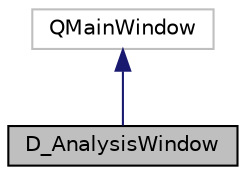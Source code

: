 digraph "D_AnalysisWindow"
{
 // LATEX_PDF_SIZE
  edge [fontname="Helvetica",fontsize="10",labelfontname="Helvetica",labelfontsize="10"];
  node [fontname="Helvetica",fontsize="10",shape=record];
  Node1 [label="D_AnalysisWindow",height=0.2,width=0.4,color="black", fillcolor="grey75", style="filled", fontcolor="black",tooltip="The D_AnalysisWindow class is made for GUI based custom analysis of images. It takes a label image an..."];
  Node2 -> Node1 [dir="back",color="midnightblue",fontsize="10",style="solid",fontname="Helvetica"];
  Node2 [label="QMainWindow",height=0.2,width=0.4,color="grey75", fillcolor="white", style="filled",tooltip=" "];
}

